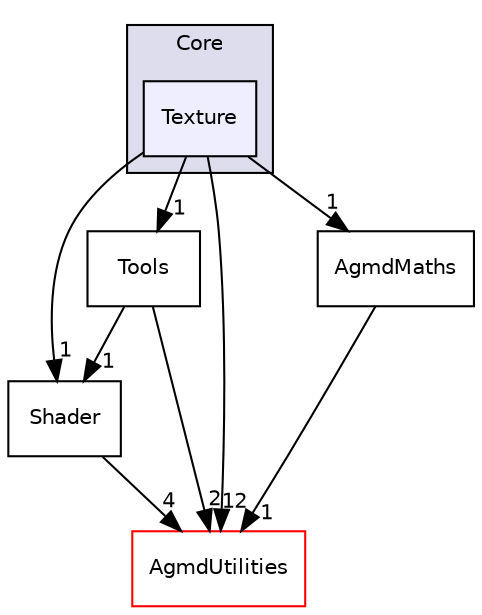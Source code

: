 digraph "src/Agmd3D/Core/Texture" {
  compound=true
  node [ fontsize="10", fontname="Helvetica"];
  edge [ labelfontsize="10", labelfontname="Helvetica"];
  subgraph clusterdir_b3e9ade9c04b4b48621f7755b7dfe0ba {
    graph [ bgcolor="#ddddee", pencolor="black", label="Core" fontname="Helvetica", fontsize="10", URL="dir_b3e9ade9c04b4b48621f7755b7dfe0ba.html"]
  dir_eb6b5f21eb591a506f00736d10485246 [shape=box, label="Texture", style="filled", fillcolor="#eeeeff", pencolor="black", URL="dir_eb6b5f21eb591a506f00736d10485246.html"];
  }
  dir_80ecb26c22e3b4686954a80c7d4a6114 [shape=box label="Shader" URL="dir_80ecb26c22e3b4686954a80c7d4a6114.html"];
  dir_c11272a1c791afc0e19bc74f6f6797fb [shape=box label="AgmdUtilities" fillcolor="white" style="filled" color="red" URL="dir_c11272a1c791afc0e19bc74f6f6797fb.html"];
  dir_7a753a22e7bf4916eb9b8abecd6ffc90 [shape=box label="Tools" URL="dir_7a753a22e7bf4916eb9b8abecd6ffc90.html"];
  dir_63fe998611d45edd7ddae16015d2257a [shape=box label="AgmdMaths" URL="dir_63fe998611d45edd7ddae16015d2257a.html"];
  dir_80ecb26c22e3b4686954a80c7d4a6114->dir_c11272a1c791afc0e19bc74f6f6797fb [headlabel="4", labeldistance=1.5 headhref="dir_000016_000034.html"];
  dir_7a753a22e7bf4916eb9b8abecd6ffc90->dir_80ecb26c22e3b4686954a80c7d4a6114 [headlabel="1", labeldistance=1.5 headhref="dir_000018_000016.html"];
  dir_7a753a22e7bf4916eb9b8abecd6ffc90->dir_c11272a1c791afc0e19bc74f6f6797fb [headlabel="2", labeldistance=1.5 headhref="dir_000018_000034.html"];
  dir_63fe998611d45edd7ddae16015d2257a->dir_c11272a1c791afc0e19bc74f6f6797fb [headlabel="1", labeldistance=1.5 headhref="dir_000025_000034.html"];
  dir_eb6b5f21eb591a506f00736d10485246->dir_80ecb26c22e3b4686954a80c7d4a6114 [headlabel="1", labeldistance=1.5 headhref="dir_000017_000016.html"];
  dir_eb6b5f21eb591a506f00736d10485246->dir_c11272a1c791afc0e19bc74f6f6797fb [headlabel="12", labeldistance=1.5 headhref="dir_000017_000034.html"];
  dir_eb6b5f21eb591a506f00736d10485246->dir_7a753a22e7bf4916eb9b8abecd6ffc90 [headlabel="1", labeldistance=1.5 headhref="dir_000017_000018.html"];
  dir_eb6b5f21eb591a506f00736d10485246->dir_63fe998611d45edd7ddae16015d2257a [headlabel="1", labeldistance=1.5 headhref="dir_000017_000025.html"];
}
